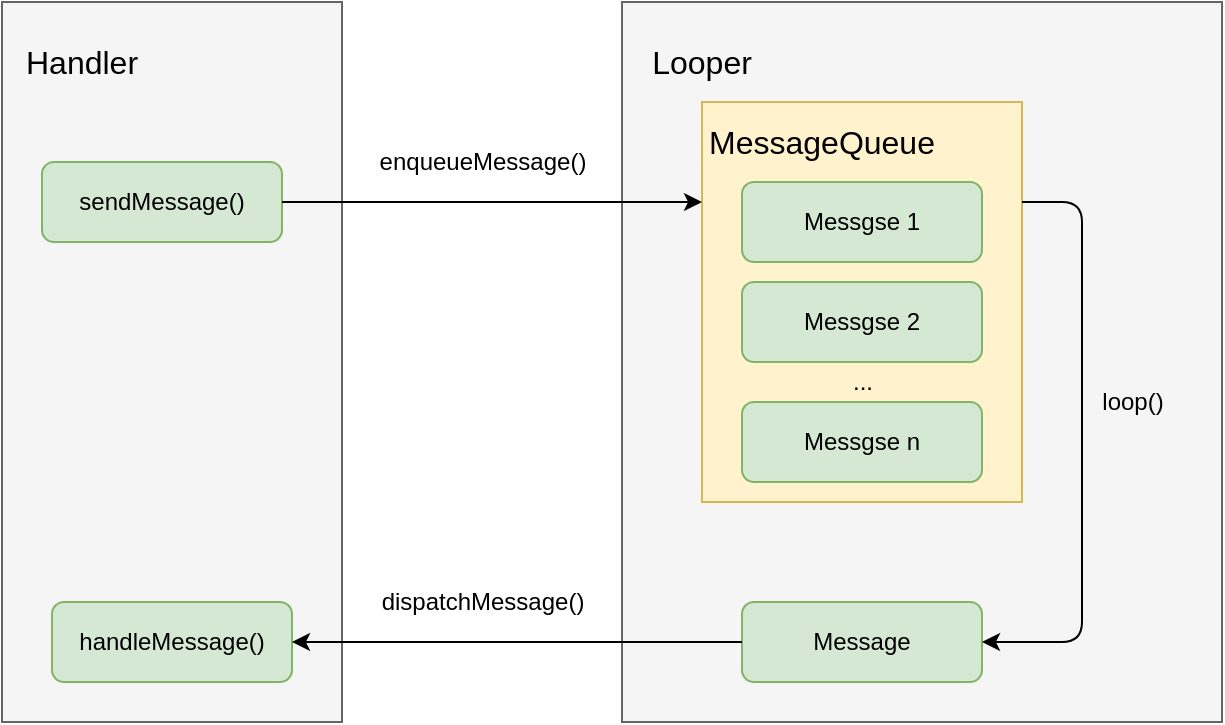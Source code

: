 <mxfile version="14.9.3" type="github">
  <diagram id="7yaKelv0nMBXgAobBAqF" name="Page-1">
    <mxGraphModel dx="781" dy="477" grid="1" gridSize="10" guides="1" tooltips="1" connect="1" arrows="1" fold="1" page="1" pageScale="1" pageWidth="827" pageHeight="1169" math="0" shadow="0">
      <root>
        <mxCell id="0" />
        <mxCell id="1" parent="0" />
        <mxCell id="MaeOOqmYXW2F6xx3LqEA-7" value="" style="rounded=0;whiteSpace=wrap;html=1;fillColor=#f5f5f5;strokeColor=#666666;fontColor=#333333;" vertex="1" parent="1">
          <mxGeometry x="420" y="120" width="300" height="360" as="geometry" />
        </mxCell>
        <mxCell id="MaeOOqmYXW2F6xx3LqEA-8" value="&lt;font style=&quot;font-size: 16px&quot;&gt;Looper&lt;/font&gt;" style="text;html=1;strokeColor=none;fillColor=none;align=center;verticalAlign=middle;whiteSpace=wrap;rounded=0;" vertex="1" parent="1">
          <mxGeometry x="440" y="140" width="40" height="20" as="geometry" />
        </mxCell>
        <mxCell id="MaeOOqmYXW2F6xx3LqEA-9" value="" style="rounded=0;whiteSpace=wrap;html=1;fillColor=#fff2cc;strokeColor=#d6b656;" vertex="1" parent="1">
          <mxGeometry x="460" y="170" width="160" height="200" as="geometry" />
        </mxCell>
        <mxCell id="MaeOOqmYXW2F6xx3LqEA-10" value="&lt;font style=&quot;font-size: 16px&quot;&gt;MessageQueue&lt;/font&gt;" style="text;html=1;strokeColor=none;fillColor=none;align=center;verticalAlign=middle;whiteSpace=wrap;rounded=0;" vertex="1" parent="1">
          <mxGeometry x="500" y="180" width="40" height="20" as="geometry" />
        </mxCell>
        <mxCell id="MaeOOqmYXW2F6xx3LqEA-16" value="Messgse 1" style="rounded=1;whiteSpace=wrap;html=1;fillColor=#d5e8d4;strokeColor=#82b366;" vertex="1" parent="1">
          <mxGeometry x="480" y="210" width="120" height="40" as="geometry" />
        </mxCell>
        <mxCell id="MaeOOqmYXW2F6xx3LqEA-17" value="Messgse 2" style="rounded=1;whiteSpace=wrap;html=1;fillColor=#d5e8d4;strokeColor=#82b366;" vertex="1" parent="1">
          <mxGeometry x="480" y="260" width="120" height="40" as="geometry" />
        </mxCell>
        <mxCell id="MaeOOqmYXW2F6xx3LqEA-18" value="Messgse n" style="rounded=1;whiteSpace=wrap;html=1;fillColor=#d5e8d4;strokeColor=#82b366;" vertex="1" parent="1">
          <mxGeometry x="480" y="320" width="120" height="40" as="geometry" />
        </mxCell>
        <mxCell id="MaeOOqmYXW2F6xx3LqEA-20" value="" style="rounded=0;whiteSpace=wrap;html=1;fillColor=#f5f5f5;strokeColor=#666666;fontColor=#333333;" vertex="1" parent="1">
          <mxGeometry x="110" y="120" width="170" height="360" as="geometry" />
        </mxCell>
        <mxCell id="MaeOOqmYXW2F6xx3LqEA-21" value="&lt;font style=&quot;font-size: 16px&quot;&gt;Handler&lt;/font&gt;" style="text;html=1;strokeColor=none;fillColor=none;align=center;verticalAlign=middle;whiteSpace=wrap;rounded=0;" vertex="1" parent="1">
          <mxGeometry x="130" y="140" width="40" height="20" as="geometry" />
        </mxCell>
        <mxCell id="MaeOOqmYXW2F6xx3LqEA-22" value="sendMessage()" style="rounded=1;whiteSpace=wrap;html=1;fillColor=#d5e8d4;strokeColor=#82b366;" vertex="1" parent="1">
          <mxGeometry x="130" y="200" width="120" height="40" as="geometry" />
        </mxCell>
        <mxCell id="MaeOOqmYXW2F6xx3LqEA-23" value="handleMessage()" style="rounded=1;whiteSpace=wrap;html=1;fillColor=#d5e8d4;strokeColor=#82b366;" vertex="1" parent="1">
          <mxGeometry x="135" y="420" width="120" height="40" as="geometry" />
        </mxCell>
        <mxCell id="MaeOOqmYXW2F6xx3LqEA-24" value="..." style="text;html=1;align=center;verticalAlign=middle;resizable=0;points=[];autosize=1;strokeColor=none;" vertex="1" parent="1">
          <mxGeometry x="525" y="300" width="30" height="20" as="geometry" />
        </mxCell>
        <mxCell id="MaeOOqmYXW2F6xx3LqEA-25" value="Message" style="rounded=1;whiteSpace=wrap;html=1;fillColor=#d5e8d4;strokeColor=#82b366;" vertex="1" parent="1">
          <mxGeometry x="480" y="420" width="120" height="40" as="geometry" />
        </mxCell>
        <mxCell id="MaeOOqmYXW2F6xx3LqEA-26" value="" style="endArrow=classic;html=1;exitX=1;exitY=0.25;exitDx=0;exitDy=0;entryX=1;entryY=0.5;entryDx=0;entryDy=0;edgeStyle=orthogonalEdgeStyle;" edge="1" parent="1" source="MaeOOqmYXW2F6xx3LqEA-9" target="MaeOOqmYXW2F6xx3LqEA-25">
          <mxGeometry width="50" height="50" relative="1" as="geometry">
            <mxPoint x="380" y="270" as="sourcePoint" />
            <mxPoint x="430" y="220" as="targetPoint" />
            <Array as="points">
              <mxPoint x="650" y="220" />
              <mxPoint x="650" y="440" />
            </Array>
          </mxGeometry>
        </mxCell>
        <mxCell id="MaeOOqmYXW2F6xx3LqEA-27" value="loop()" style="text;html=1;align=center;verticalAlign=middle;resizable=0;points=[];autosize=1;strokeColor=none;" vertex="1" parent="1">
          <mxGeometry x="650" y="310" width="50" height="20" as="geometry" />
        </mxCell>
        <mxCell id="MaeOOqmYXW2F6xx3LqEA-28" value="" style="endArrow=classic;html=1;exitX=1;exitY=0.5;exitDx=0;exitDy=0;entryX=0;entryY=0.25;entryDx=0;entryDy=0;" edge="1" parent="1" source="MaeOOqmYXW2F6xx3LqEA-22" target="MaeOOqmYXW2F6xx3LqEA-9">
          <mxGeometry width="50" height="50" relative="1" as="geometry">
            <mxPoint x="380" y="270" as="sourcePoint" />
            <mxPoint x="430" y="220" as="targetPoint" />
          </mxGeometry>
        </mxCell>
        <mxCell id="MaeOOqmYXW2F6xx3LqEA-29" value="enqueueMessage()" style="text;html=1;align=center;verticalAlign=middle;resizable=0;points=[];autosize=1;strokeColor=none;" vertex="1" parent="1">
          <mxGeometry x="290" y="190" width="120" height="20" as="geometry" />
        </mxCell>
        <mxCell id="MaeOOqmYXW2F6xx3LqEA-30" value="" style="endArrow=classic;html=1;exitX=0;exitY=0.5;exitDx=0;exitDy=0;entryX=1;entryY=0.5;entryDx=0;entryDy=0;" edge="1" parent="1" source="MaeOOqmYXW2F6xx3LqEA-25" target="MaeOOqmYXW2F6xx3LqEA-23">
          <mxGeometry width="50" height="50" relative="1" as="geometry">
            <mxPoint x="380" y="270" as="sourcePoint" />
            <mxPoint x="430" y="220" as="targetPoint" />
          </mxGeometry>
        </mxCell>
        <mxCell id="MaeOOqmYXW2F6xx3LqEA-31" value="dispatchMessage()" style="text;html=1;align=center;verticalAlign=middle;resizable=0;points=[];autosize=1;strokeColor=none;" vertex="1" parent="1">
          <mxGeometry x="290" y="410" width="120" height="20" as="geometry" />
        </mxCell>
      </root>
    </mxGraphModel>
  </diagram>
</mxfile>
